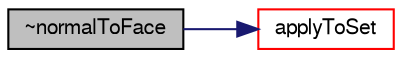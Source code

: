 digraph "~normalToFace"
{
  bgcolor="transparent";
  edge [fontname="FreeSans",fontsize="10",labelfontname="FreeSans",labelfontsize="10"];
  node [fontname="FreeSans",fontsize="10",shape=record];
  rankdir="LR";
  Node6 [label="~normalToFace",height=0.2,width=0.4,color="black", fillcolor="grey75", style="filled", fontcolor="black"];
  Node6 -> Node7 [color="midnightblue",fontsize="10",style="solid",fontname="FreeSans"];
  Node7 [label="applyToSet",height=0.2,width=0.4,color="red",URL="$a25362.html#a2d6074569c50892cef0d0f02422c89d1"];
}
